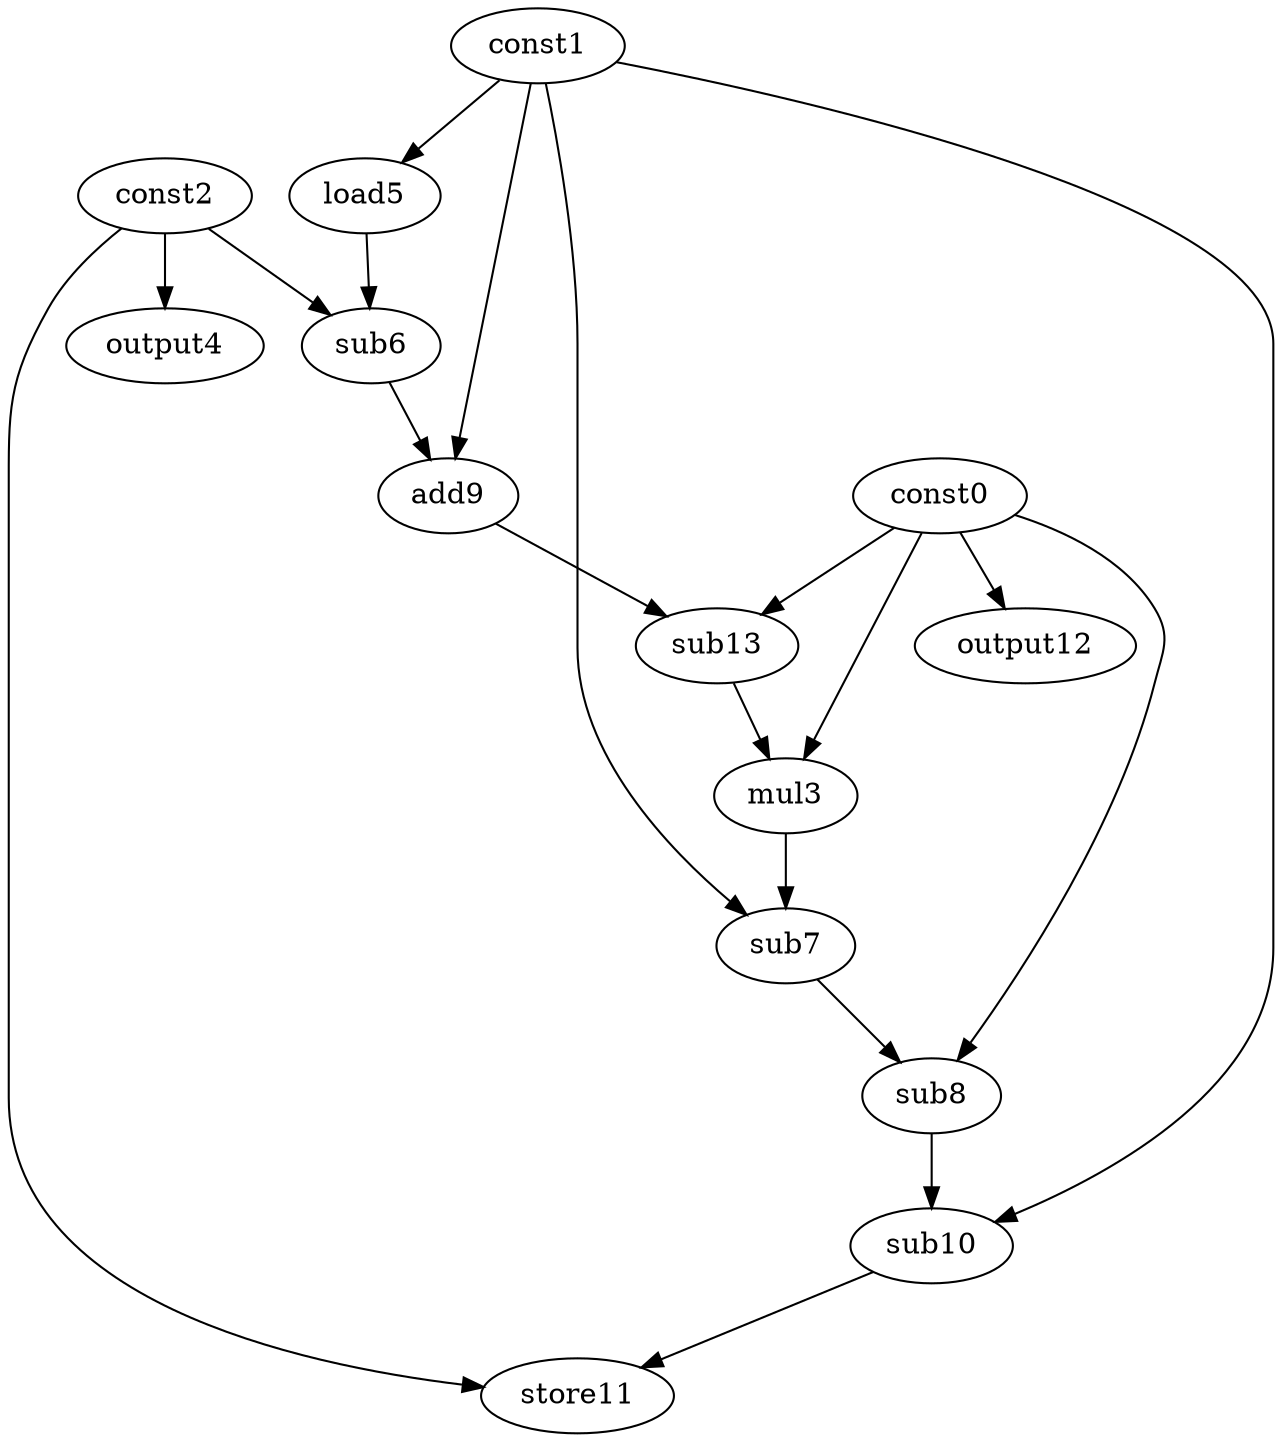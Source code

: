 digraph G { 
const0[opcode=const]; 
const1[opcode=const]; 
const2[opcode=const]; 
mul3[opcode=mul]; 
output4[opcode=output]; 
load5[opcode=load]; 
sub6[opcode=sub]; 
sub7[opcode=sub]; 
sub8[opcode=sub]; 
add9[opcode=add]; 
sub10[opcode=sub]; 
store11[opcode=store]; 
output12[opcode=output]; 
sub13[opcode=sub]; 
const2->output4[operand=0];
const1->load5[operand=0];
const0->output12[operand=0];
const2->sub6[operand=0];
load5->sub6[operand=1];
const1->add9[operand=0];
sub6->add9[operand=1];
const0->sub13[operand=0];
add9->sub13[operand=1];
const0->mul3[operand=0];
sub13->mul3[operand=1];
const1->sub7[operand=0];
mul3->sub7[operand=1];
sub7->sub8[operand=0];
const0->sub8[operand=1];
sub8->sub10[operand=0];
const1->sub10[operand=1];
sub10->store11[operand=0];
const2->store11[operand=1];
}
